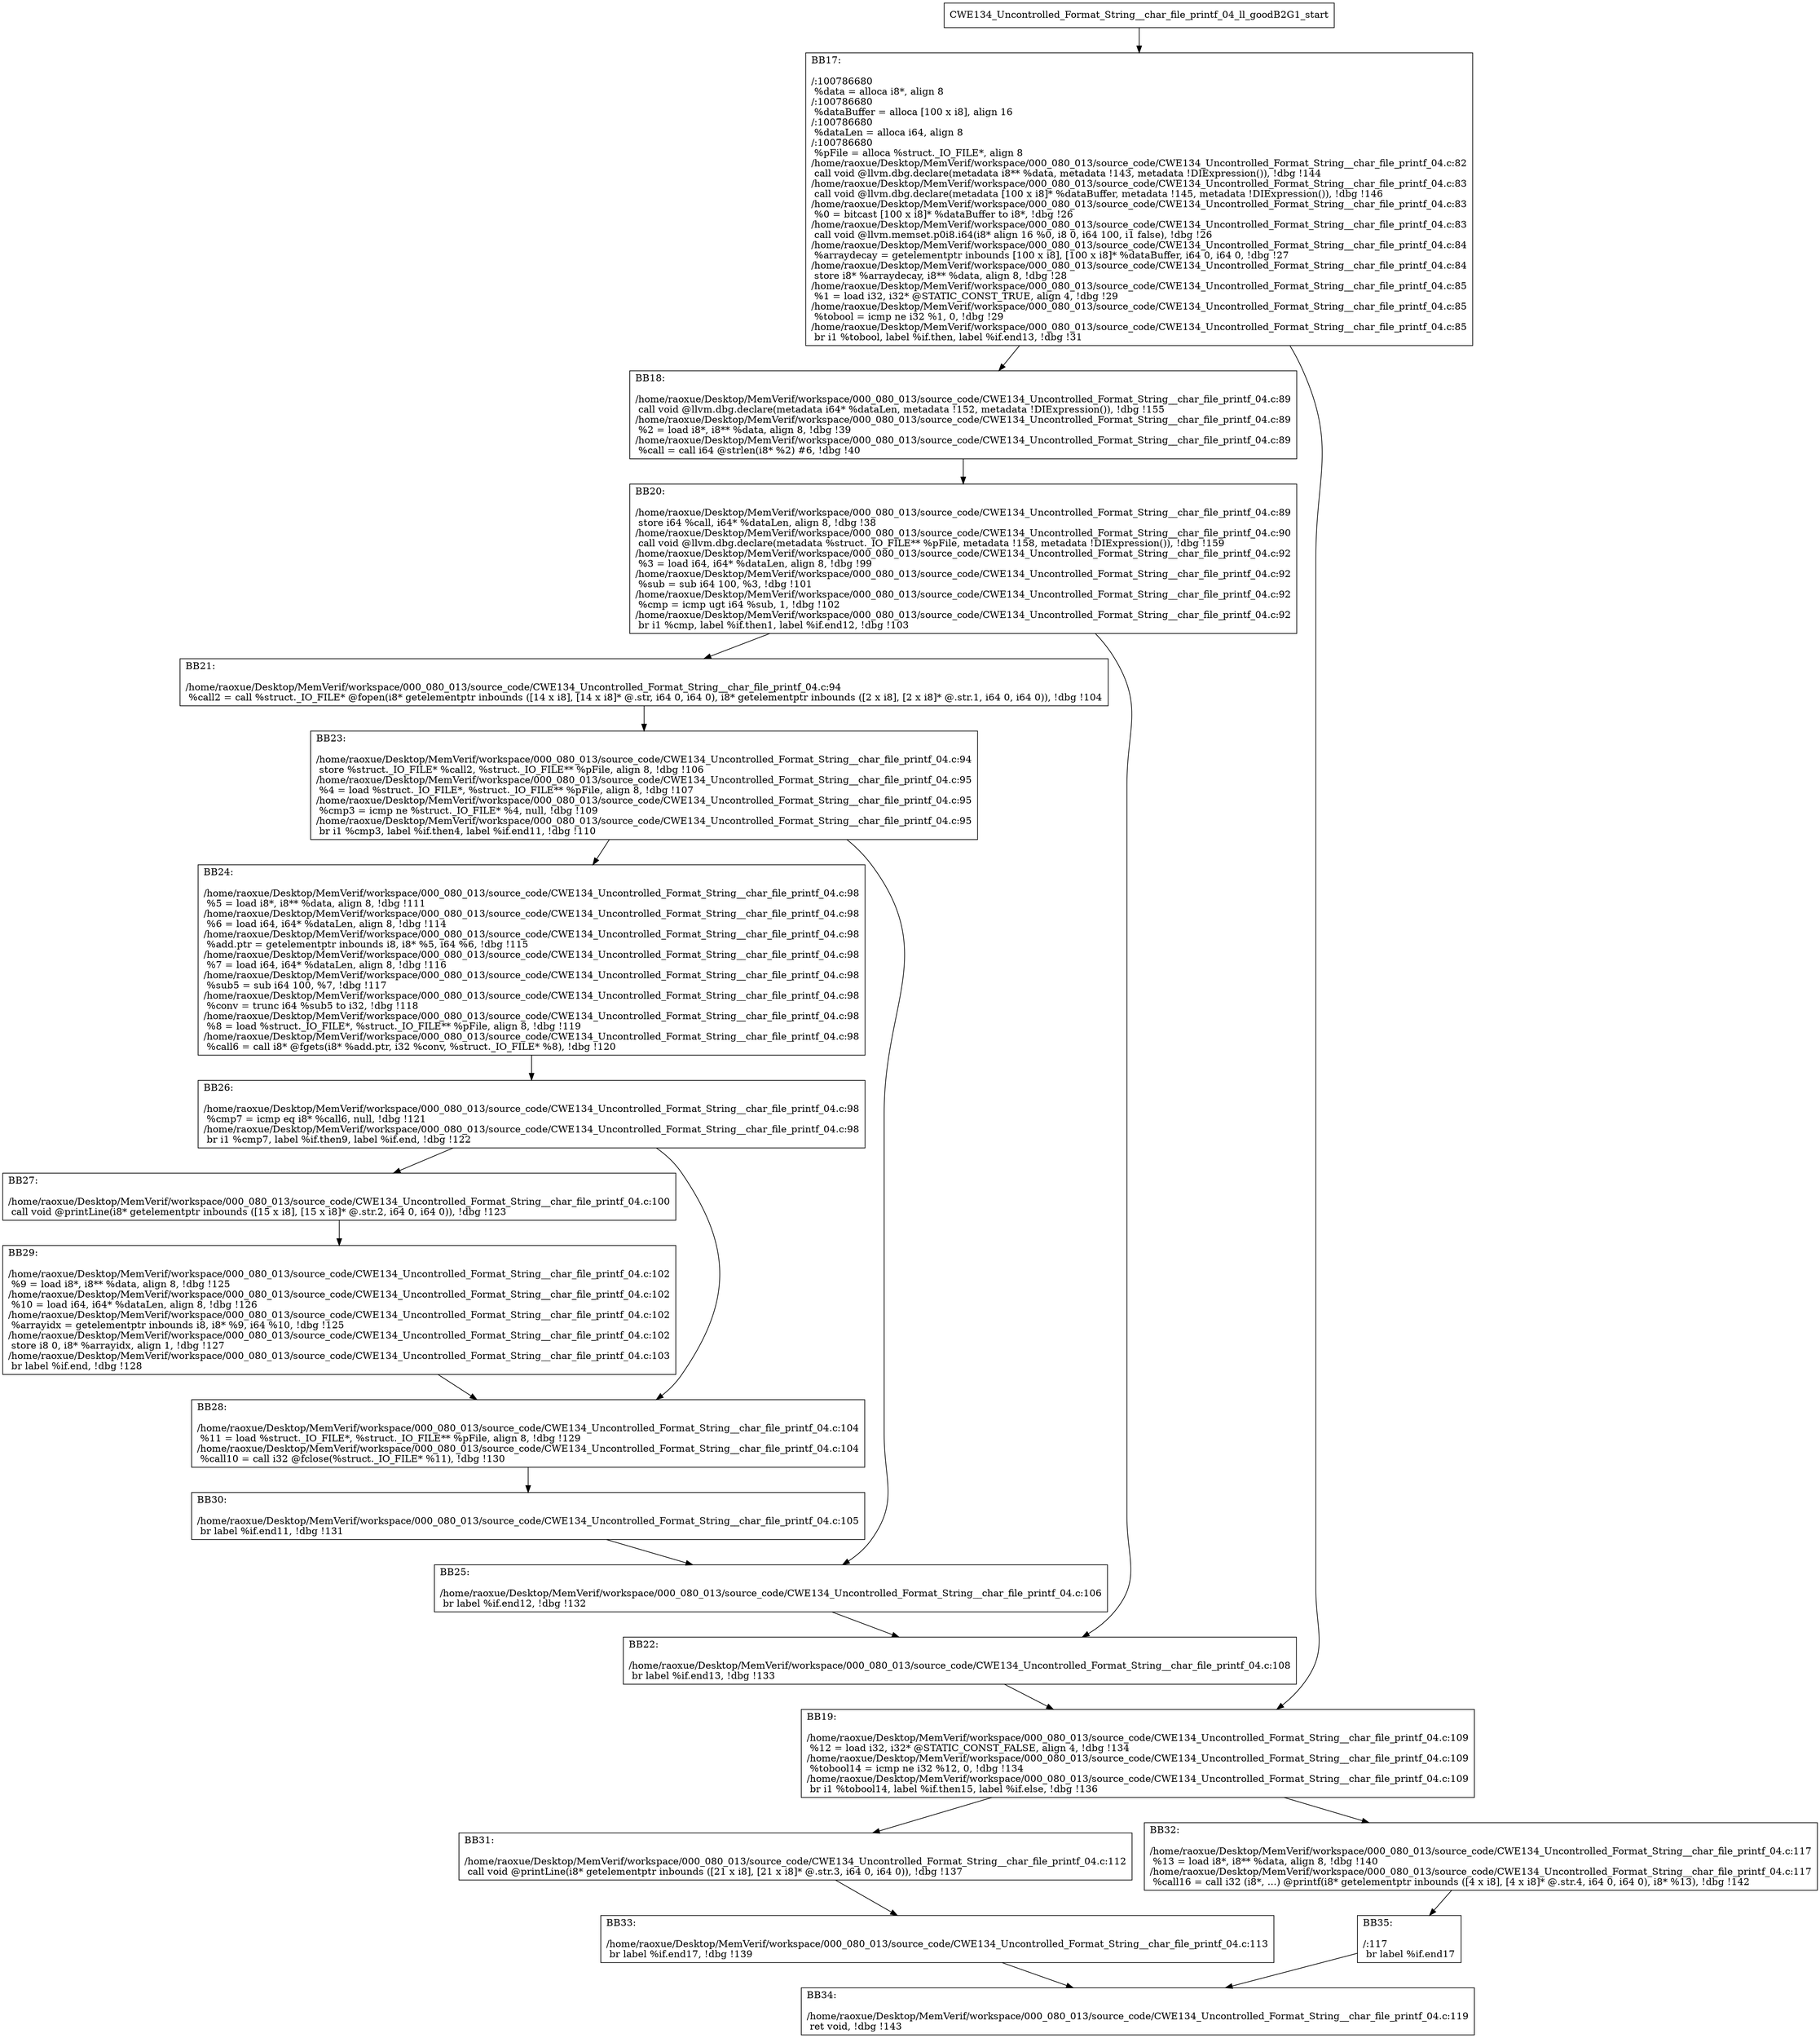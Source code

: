 digraph "CFG for'CWE134_Uncontrolled_Format_String__char_file_printf_04_ll_goodB2G1' function" {
	BBCWE134_Uncontrolled_Format_String__char_file_printf_04_ll_goodB2G1_start[shape=record,label="{CWE134_Uncontrolled_Format_String__char_file_printf_04_ll_goodB2G1_start}"];
	BBCWE134_Uncontrolled_Format_String__char_file_printf_04_ll_goodB2G1_start-> CWE134_Uncontrolled_Format_String__char_file_printf_04_ll_goodB2G1BB17;
	CWE134_Uncontrolled_Format_String__char_file_printf_04_ll_goodB2G1BB17 [shape=record, label="{BB17:\l\l/:100786680\l
  %data = alloca i8*, align 8\l
/:100786680\l
  %dataBuffer = alloca [100 x i8], align 16\l
/:100786680\l
  %dataLen = alloca i64, align 8\l
/:100786680\l
  %pFile = alloca %struct._IO_FILE*, align 8\l
/home/raoxue/Desktop/MemVerif/workspace/000_080_013/source_code/CWE134_Uncontrolled_Format_String__char_file_printf_04.c:82\l
  call void @llvm.dbg.declare(metadata i8** %data, metadata !143, metadata !DIExpression()), !dbg !144\l
/home/raoxue/Desktop/MemVerif/workspace/000_080_013/source_code/CWE134_Uncontrolled_Format_String__char_file_printf_04.c:83\l
  call void @llvm.dbg.declare(metadata [100 x i8]* %dataBuffer, metadata !145, metadata !DIExpression()), !dbg !146\l
/home/raoxue/Desktop/MemVerif/workspace/000_080_013/source_code/CWE134_Uncontrolled_Format_String__char_file_printf_04.c:83\l
  %0 = bitcast [100 x i8]* %dataBuffer to i8*, !dbg !26\l
/home/raoxue/Desktop/MemVerif/workspace/000_080_013/source_code/CWE134_Uncontrolled_Format_String__char_file_printf_04.c:83\l
  call void @llvm.memset.p0i8.i64(i8* align 16 %0, i8 0, i64 100, i1 false), !dbg !26\l
/home/raoxue/Desktop/MemVerif/workspace/000_080_013/source_code/CWE134_Uncontrolled_Format_String__char_file_printf_04.c:84\l
  %arraydecay = getelementptr inbounds [100 x i8], [100 x i8]* %dataBuffer, i64 0, i64 0, !dbg !27\l
/home/raoxue/Desktop/MemVerif/workspace/000_080_013/source_code/CWE134_Uncontrolled_Format_String__char_file_printf_04.c:84\l
  store i8* %arraydecay, i8** %data, align 8, !dbg !28\l
/home/raoxue/Desktop/MemVerif/workspace/000_080_013/source_code/CWE134_Uncontrolled_Format_String__char_file_printf_04.c:85\l
  %1 = load i32, i32* @STATIC_CONST_TRUE, align 4, !dbg !29\l
/home/raoxue/Desktop/MemVerif/workspace/000_080_013/source_code/CWE134_Uncontrolled_Format_String__char_file_printf_04.c:85\l
  %tobool = icmp ne i32 %1, 0, !dbg !29\l
/home/raoxue/Desktop/MemVerif/workspace/000_080_013/source_code/CWE134_Uncontrolled_Format_String__char_file_printf_04.c:85\l
  br i1 %tobool, label %if.then, label %if.end13, !dbg !31\l
}"];
	CWE134_Uncontrolled_Format_String__char_file_printf_04_ll_goodB2G1BB17-> CWE134_Uncontrolled_Format_String__char_file_printf_04_ll_goodB2G1BB18;
	CWE134_Uncontrolled_Format_String__char_file_printf_04_ll_goodB2G1BB17-> CWE134_Uncontrolled_Format_String__char_file_printf_04_ll_goodB2G1BB19;
	CWE134_Uncontrolled_Format_String__char_file_printf_04_ll_goodB2G1BB18 [shape=record, label="{BB18:\l\l/home/raoxue/Desktop/MemVerif/workspace/000_080_013/source_code/CWE134_Uncontrolled_Format_String__char_file_printf_04.c:89\l
  call void @llvm.dbg.declare(metadata i64* %dataLen, metadata !152, metadata !DIExpression()), !dbg !155\l
/home/raoxue/Desktop/MemVerif/workspace/000_080_013/source_code/CWE134_Uncontrolled_Format_String__char_file_printf_04.c:89\l
  %2 = load i8*, i8** %data, align 8, !dbg !39\l
/home/raoxue/Desktop/MemVerif/workspace/000_080_013/source_code/CWE134_Uncontrolled_Format_String__char_file_printf_04.c:89\l
  %call = call i64 @strlen(i8* %2) #6, !dbg !40\l
}"];
	CWE134_Uncontrolled_Format_String__char_file_printf_04_ll_goodB2G1BB18-> CWE134_Uncontrolled_Format_String__char_file_printf_04_ll_goodB2G1BB20;
	CWE134_Uncontrolled_Format_String__char_file_printf_04_ll_goodB2G1BB20 [shape=record, label="{BB20:\l\l/home/raoxue/Desktop/MemVerif/workspace/000_080_013/source_code/CWE134_Uncontrolled_Format_String__char_file_printf_04.c:89\l
  store i64 %call, i64* %dataLen, align 8, !dbg !38\l
/home/raoxue/Desktop/MemVerif/workspace/000_080_013/source_code/CWE134_Uncontrolled_Format_String__char_file_printf_04.c:90\l
  call void @llvm.dbg.declare(metadata %struct._IO_FILE** %pFile, metadata !158, metadata !DIExpression()), !dbg !159\l
/home/raoxue/Desktop/MemVerif/workspace/000_080_013/source_code/CWE134_Uncontrolled_Format_String__char_file_printf_04.c:92\l
  %3 = load i64, i64* %dataLen, align 8, !dbg !99\l
/home/raoxue/Desktop/MemVerif/workspace/000_080_013/source_code/CWE134_Uncontrolled_Format_String__char_file_printf_04.c:92\l
  %sub = sub i64 100, %3, !dbg !101\l
/home/raoxue/Desktop/MemVerif/workspace/000_080_013/source_code/CWE134_Uncontrolled_Format_String__char_file_printf_04.c:92\l
  %cmp = icmp ugt i64 %sub, 1, !dbg !102\l
/home/raoxue/Desktop/MemVerif/workspace/000_080_013/source_code/CWE134_Uncontrolled_Format_String__char_file_printf_04.c:92\l
  br i1 %cmp, label %if.then1, label %if.end12, !dbg !103\l
}"];
	CWE134_Uncontrolled_Format_String__char_file_printf_04_ll_goodB2G1BB20-> CWE134_Uncontrolled_Format_String__char_file_printf_04_ll_goodB2G1BB21;
	CWE134_Uncontrolled_Format_String__char_file_printf_04_ll_goodB2G1BB20-> CWE134_Uncontrolled_Format_String__char_file_printf_04_ll_goodB2G1BB22;
	CWE134_Uncontrolled_Format_String__char_file_printf_04_ll_goodB2G1BB21 [shape=record, label="{BB21:\l\l/home/raoxue/Desktop/MemVerif/workspace/000_080_013/source_code/CWE134_Uncontrolled_Format_String__char_file_printf_04.c:94\l
  %call2 = call %struct._IO_FILE* @fopen(i8* getelementptr inbounds ([14 x i8], [14 x i8]* @.str, i64 0, i64 0), i8* getelementptr inbounds ([2 x i8], [2 x i8]* @.str.1, i64 0, i64 0)), !dbg !104\l
}"];
	CWE134_Uncontrolled_Format_String__char_file_printf_04_ll_goodB2G1BB21-> CWE134_Uncontrolled_Format_String__char_file_printf_04_ll_goodB2G1BB23;
	CWE134_Uncontrolled_Format_String__char_file_printf_04_ll_goodB2G1BB23 [shape=record, label="{BB23:\l\l/home/raoxue/Desktop/MemVerif/workspace/000_080_013/source_code/CWE134_Uncontrolled_Format_String__char_file_printf_04.c:94\l
  store %struct._IO_FILE* %call2, %struct._IO_FILE** %pFile, align 8, !dbg !106\l
/home/raoxue/Desktop/MemVerif/workspace/000_080_013/source_code/CWE134_Uncontrolled_Format_String__char_file_printf_04.c:95\l
  %4 = load %struct._IO_FILE*, %struct._IO_FILE** %pFile, align 8, !dbg !107\l
/home/raoxue/Desktop/MemVerif/workspace/000_080_013/source_code/CWE134_Uncontrolled_Format_String__char_file_printf_04.c:95\l
  %cmp3 = icmp ne %struct._IO_FILE* %4, null, !dbg !109\l
/home/raoxue/Desktop/MemVerif/workspace/000_080_013/source_code/CWE134_Uncontrolled_Format_String__char_file_printf_04.c:95\l
  br i1 %cmp3, label %if.then4, label %if.end11, !dbg !110\l
}"];
	CWE134_Uncontrolled_Format_String__char_file_printf_04_ll_goodB2G1BB23-> CWE134_Uncontrolled_Format_String__char_file_printf_04_ll_goodB2G1BB24;
	CWE134_Uncontrolled_Format_String__char_file_printf_04_ll_goodB2G1BB23-> CWE134_Uncontrolled_Format_String__char_file_printf_04_ll_goodB2G1BB25;
	CWE134_Uncontrolled_Format_String__char_file_printf_04_ll_goodB2G1BB24 [shape=record, label="{BB24:\l\l/home/raoxue/Desktop/MemVerif/workspace/000_080_013/source_code/CWE134_Uncontrolled_Format_String__char_file_printf_04.c:98\l
  %5 = load i8*, i8** %data, align 8, !dbg !111\l
/home/raoxue/Desktop/MemVerif/workspace/000_080_013/source_code/CWE134_Uncontrolled_Format_String__char_file_printf_04.c:98\l
  %6 = load i64, i64* %dataLen, align 8, !dbg !114\l
/home/raoxue/Desktop/MemVerif/workspace/000_080_013/source_code/CWE134_Uncontrolled_Format_String__char_file_printf_04.c:98\l
  %add.ptr = getelementptr inbounds i8, i8* %5, i64 %6, !dbg !115\l
/home/raoxue/Desktop/MemVerif/workspace/000_080_013/source_code/CWE134_Uncontrolled_Format_String__char_file_printf_04.c:98\l
  %7 = load i64, i64* %dataLen, align 8, !dbg !116\l
/home/raoxue/Desktop/MemVerif/workspace/000_080_013/source_code/CWE134_Uncontrolled_Format_String__char_file_printf_04.c:98\l
  %sub5 = sub i64 100, %7, !dbg !117\l
/home/raoxue/Desktop/MemVerif/workspace/000_080_013/source_code/CWE134_Uncontrolled_Format_String__char_file_printf_04.c:98\l
  %conv = trunc i64 %sub5 to i32, !dbg !118\l
/home/raoxue/Desktop/MemVerif/workspace/000_080_013/source_code/CWE134_Uncontrolled_Format_String__char_file_printf_04.c:98\l
  %8 = load %struct._IO_FILE*, %struct._IO_FILE** %pFile, align 8, !dbg !119\l
/home/raoxue/Desktop/MemVerif/workspace/000_080_013/source_code/CWE134_Uncontrolled_Format_String__char_file_printf_04.c:98\l
  %call6 = call i8* @fgets(i8* %add.ptr, i32 %conv, %struct._IO_FILE* %8), !dbg !120\l
}"];
	CWE134_Uncontrolled_Format_String__char_file_printf_04_ll_goodB2G1BB24-> CWE134_Uncontrolled_Format_String__char_file_printf_04_ll_goodB2G1BB26;
	CWE134_Uncontrolled_Format_String__char_file_printf_04_ll_goodB2G1BB26 [shape=record, label="{BB26:\l\l/home/raoxue/Desktop/MemVerif/workspace/000_080_013/source_code/CWE134_Uncontrolled_Format_String__char_file_printf_04.c:98\l
  %cmp7 = icmp eq i8* %call6, null, !dbg !121\l
/home/raoxue/Desktop/MemVerif/workspace/000_080_013/source_code/CWE134_Uncontrolled_Format_String__char_file_printf_04.c:98\l
  br i1 %cmp7, label %if.then9, label %if.end, !dbg !122\l
}"];
	CWE134_Uncontrolled_Format_String__char_file_printf_04_ll_goodB2G1BB26-> CWE134_Uncontrolled_Format_String__char_file_printf_04_ll_goodB2G1BB27;
	CWE134_Uncontrolled_Format_String__char_file_printf_04_ll_goodB2G1BB26-> CWE134_Uncontrolled_Format_String__char_file_printf_04_ll_goodB2G1BB28;
	CWE134_Uncontrolled_Format_String__char_file_printf_04_ll_goodB2G1BB27 [shape=record, label="{BB27:\l\l/home/raoxue/Desktop/MemVerif/workspace/000_080_013/source_code/CWE134_Uncontrolled_Format_String__char_file_printf_04.c:100\l
  call void @printLine(i8* getelementptr inbounds ([15 x i8], [15 x i8]* @.str.2, i64 0, i64 0)), !dbg !123\l
}"];
	CWE134_Uncontrolled_Format_String__char_file_printf_04_ll_goodB2G1BB27-> CWE134_Uncontrolled_Format_String__char_file_printf_04_ll_goodB2G1BB29;
	CWE134_Uncontrolled_Format_String__char_file_printf_04_ll_goodB2G1BB29 [shape=record, label="{BB29:\l\l/home/raoxue/Desktop/MemVerif/workspace/000_080_013/source_code/CWE134_Uncontrolled_Format_String__char_file_printf_04.c:102\l
  %9 = load i8*, i8** %data, align 8, !dbg !125\l
/home/raoxue/Desktop/MemVerif/workspace/000_080_013/source_code/CWE134_Uncontrolled_Format_String__char_file_printf_04.c:102\l
  %10 = load i64, i64* %dataLen, align 8, !dbg !126\l
/home/raoxue/Desktop/MemVerif/workspace/000_080_013/source_code/CWE134_Uncontrolled_Format_String__char_file_printf_04.c:102\l
  %arrayidx = getelementptr inbounds i8, i8* %9, i64 %10, !dbg !125\l
/home/raoxue/Desktop/MemVerif/workspace/000_080_013/source_code/CWE134_Uncontrolled_Format_String__char_file_printf_04.c:102\l
  store i8 0, i8* %arrayidx, align 1, !dbg !127\l
/home/raoxue/Desktop/MemVerif/workspace/000_080_013/source_code/CWE134_Uncontrolled_Format_String__char_file_printf_04.c:103\l
  br label %if.end, !dbg !128\l
}"];
	CWE134_Uncontrolled_Format_String__char_file_printf_04_ll_goodB2G1BB29-> CWE134_Uncontrolled_Format_String__char_file_printf_04_ll_goodB2G1BB28;
	CWE134_Uncontrolled_Format_String__char_file_printf_04_ll_goodB2G1BB28 [shape=record, label="{BB28:\l\l/home/raoxue/Desktop/MemVerif/workspace/000_080_013/source_code/CWE134_Uncontrolled_Format_String__char_file_printf_04.c:104\l
  %11 = load %struct._IO_FILE*, %struct._IO_FILE** %pFile, align 8, !dbg !129\l
/home/raoxue/Desktop/MemVerif/workspace/000_080_013/source_code/CWE134_Uncontrolled_Format_String__char_file_printf_04.c:104\l
  %call10 = call i32 @fclose(%struct._IO_FILE* %11), !dbg !130\l
}"];
	CWE134_Uncontrolled_Format_String__char_file_printf_04_ll_goodB2G1BB28-> CWE134_Uncontrolled_Format_String__char_file_printf_04_ll_goodB2G1BB30;
	CWE134_Uncontrolled_Format_String__char_file_printf_04_ll_goodB2G1BB30 [shape=record, label="{BB30:\l\l/home/raoxue/Desktop/MemVerif/workspace/000_080_013/source_code/CWE134_Uncontrolled_Format_String__char_file_printf_04.c:105\l
  br label %if.end11, !dbg !131\l
}"];
	CWE134_Uncontrolled_Format_String__char_file_printf_04_ll_goodB2G1BB30-> CWE134_Uncontrolled_Format_String__char_file_printf_04_ll_goodB2G1BB25;
	CWE134_Uncontrolled_Format_String__char_file_printf_04_ll_goodB2G1BB25 [shape=record, label="{BB25:\l\l/home/raoxue/Desktop/MemVerif/workspace/000_080_013/source_code/CWE134_Uncontrolled_Format_String__char_file_printf_04.c:106\l
  br label %if.end12, !dbg !132\l
}"];
	CWE134_Uncontrolled_Format_String__char_file_printf_04_ll_goodB2G1BB25-> CWE134_Uncontrolled_Format_String__char_file_printf_04_ll_goodB2G1BB22;
	CWE134_Uncontrolled_Format_String__char_file_printf_04_ll_goodB2G1BB22 [shape=record, label="{BB22:\l\l/home/raoxue/Desktop/MemVerif/workspace/000_080_013/source_code/CWE134_Uncontrolled_Format_String__char_file_printf_04.c:108\l
  br label %if.end13, !dbg !133\l
}"];
	CWE134_Uncontrolled_Format_String__char_file_printf_04_ll_goodB2G1BB22-> CWE134_Uncontrolled_Format_String__char_file_printf_04_ll_goodB2G1BB19;
	CWE134_Uncontrolled_Format_String__char_file_printf_04_ll_goodB2G1BB19 [shape=record, label="{BB19:\l\l/home/raoxue/Desktop/MemVerif/workspace/000_080_013/source_code/CWE134_Uncontrolled_Format_String__char_file_printf_04.c:109\l
  %12 = load i32, i32* @STATIC_CONST_FALSE, align 4, !dbg !134\l
/home/raoxue/Desktop/MemVerif/workspace/000_080_013/source_code/CWE134_Uncontrolled_Format_String__char_file_printf_04.c:109\l
  %tobool14 = icmp ne i32 %12, 0, !dbg !134\l
/home/raoxue/Desktop/MemVerif/workspace/000_080_013/source_code/CWE134_Uncontrolled_Format_String__char_file_printf_04.c:109\l
  br i1 %tobool14, label %if.then15, label %if.else, !dbg !136\l
}"];
	CWE134_Uncontrolled_Format_String__char_file_printf_04_ll_goodB2G1BB19-> CWE134_Uncontrolled_Format_String__char_file_printf_04_ll_goodB2G1BB31;
	CWE134_Uncontrolled_Format_String__char_file_printf_04_ll_goodB2G1BB19-> CWE134_Uncontrolled_Format_String__char_file_printf_04_ll_goodB2G1BB32;
	CWE134_Uncontrolled_Format_String__char_file_printf_04_ll_goodB2G1BB31 [shape=record, label="{BB31:\l\l/home/raoxue/Desktop/MemVerif/workspace/000_080_013/source_code/CWE134_Uncontrolled_Format_String__char_file_printf_04.c:112\l
  call void @printLine(i8* getelementptr inbounds ([21 x i8], [21 x i8]* @.str.3, i64 0, i64 0)), !dbg !137\l
}"];
	CWE134_Uncontrolled_Format_String__char_file_printf_04_ll_goodB2G1BB31-> CWE134_Uncontrolled_Format_String__char_file_printf_04_ll_goodB2G1BB33;
	CWE134_Uncontrolled_Format_String__char_file_printf_04_ll_goodB2G1BB33 [shape=record, label="{BB33:\l\l/home/raoxue/Desktop/MemVerif/workspace/000_080_013/source_code/CWE134_Uncontrolled_Format_String__char_file_printf_04.c:113\l
  br label %if.end17, !dbg !139\l
}"];
	CWE134_Uncontrolled_Format_String__char_file_printf_04_ll_goodB2G1BB33-> CWE134_Uncontrolled_Format_String__char_file_printf_04_ll_goodB2G1BB34;
	CWE134_Uncontrolled_Format_String__char_file_printf_04_ll_goodB2G1BB32 [shape=record, label="{BB32:\l\l/home/raoxue/Desktop/MemVerif/workspace/000_080_013/source_code/CWE134_Uncontrolled_Format_String__char_file_printf_04.c:117\l
  %13 = load i8*, i8** %data, align 8, !dbg !140\l
/home/raoxue/Desktop/MemVerif/workspace/000_080_013/source_code/CWE134_Uncontrolled_Format_String__char_file_printf_04.c:117\l
  %call16 = call i32 (i8*, ...) @printf(i8* getelementptr inbounds ([4 x i8], [4 x i8]* @.str.4, i64 0, i64 0), i8* %13), !dbg !142\l
}"];
	CWE134_Uncontrolled_Format_String__char_file_printf_04_ll_goodB2G1BB32-> CWE134_Uncontrolled_Format_String__char_file_printf_04_ll_goodB2G1BB35;
	CWE134_Uncontrolled_Format_String__char_file_printf_04_ll_goodB2G1BB35 [shape=record, label="{BB35:\l\l/:117\l
  br label %if.end17\l
}"];
	CWE134_Uncontrolled_Format_String__char_file_printf_04_ll_goodB2G1BB35-> CWE134_Uncontrolled_Format_String__char_file_printf_04_ll_goodB2G1BB34;
	CWE134_Uncontrolled_Format_String__char_file_printf_04_ll_goodB2G1BB34 [shape=record, label="{BB34:\l\l/home/raoxue/Desktop/MemVerif/workspace/000_080_013/source_code/CWE134_Uncontrolled_Format_String__char_file_printf_04.c:119\l
  ret void, !dbg !143\l
}"];
}
